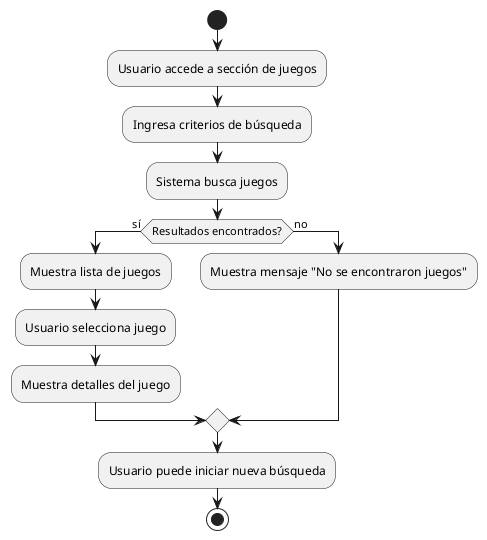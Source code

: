 @startuml
start
:Usuario accede a sección de juegos;
:Ingresa criterios de búsqueda;
:Sistema busca juegos;
if (Resultados encontrados?) then (sí)
  :Muestra lista de juegos;
  :Usuario selecciona juego;
  :Muestra detalles del juego;
else (no)
  :Muestra mensaje "No se encontraron juegos";
endif
:Usuario puede iniciar nueva búsqueda;
stop
@enduml